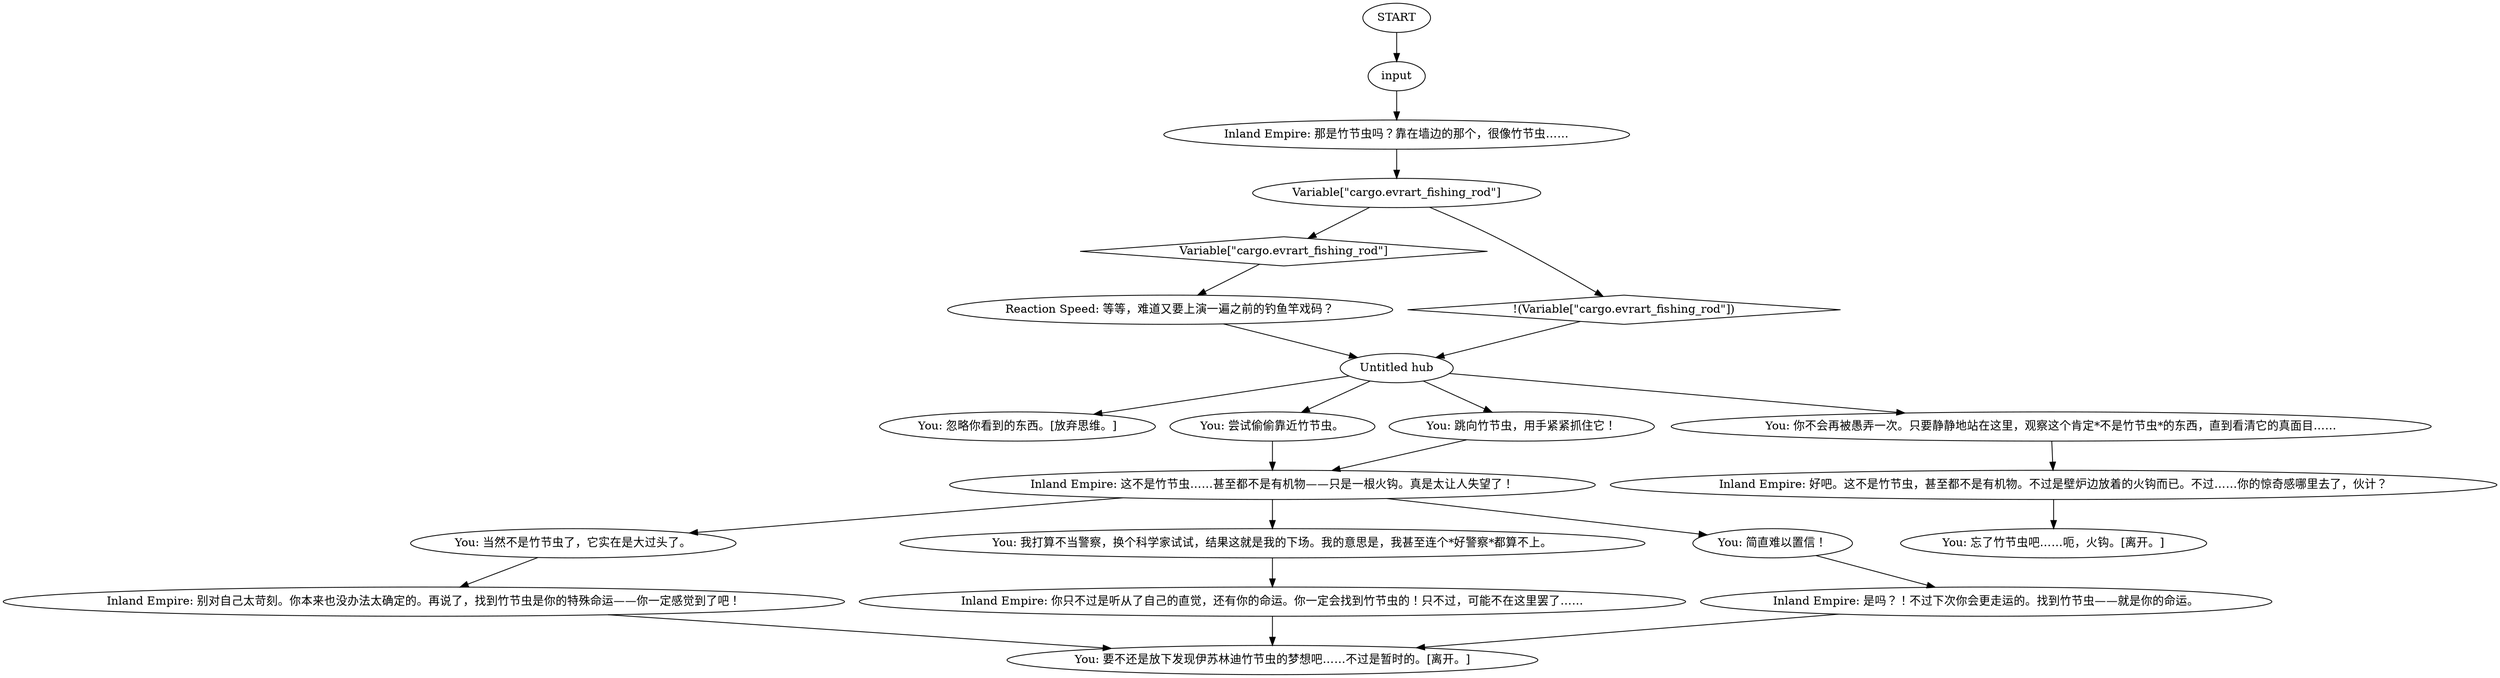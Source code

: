 # NETHOUSE ORB / fireplace phasmid
# You think the fire iron is a phasmid.
# ==================================================
digraph G {
	  0 [label="START"];
	  1 [label="input"];
	  2 [label="You: 忘了竹节虫吧……呃，火钩。[离开。]"];
	  3 [label="Variable[\"cargo.evrart_fishing_rod\"]"];
	  4 [label="Variable[\"cargo.evrart_fishing_rod\"]", shape=diamond];
	  5 [label="!(Variable[\"cargo.evrart_fishing_rod\"])", shape=diamond];
	  6 [label="You: 当然不是竹节虫了，它实在是大过头了。"];
	  7 [label="Inland Empire: 好吧。这不是竹节虫，甚至都不是有机物。不过是壁炉边放着的火钩而已。不过……你的惊奇感哪里去了，伙计？"];
	  8 [label="You: 忽略你看到的东西。[放弃思维。]"];
	  10 [label="You: 我打算不当警察，换个科学家试试，结果这就是我的下场。我的意思是，我甚至连个*好警察*都算不上。"];
	  11 [label="Inland Empire: 别对自己太苛刻。你本来也没办法太确定的。再说了，找到竹节虫是你的特殊命运——你一定感觉到了吧！"];
	  12 [label="You: 要不还是放下发现伊苏林迪竹节虫的梦想吧……不过是暂时的。[离开。]"];
	  13 [label="You: 尝试偷偷靠近竹节虫。"];
	  14 [label="Untitled hub"];
	  15 [label="You: 你不会再被愚弄一次。只要静静地站在这里，观察这个肯定*不是竹节虫*的东西，直到看清它的真面目……"];
	  16 [label="Reaction Speed: 等等，难道又要上演一遍之前的钓鱼竿戏码？"];
	  17 [label="You: 跳向竹节虫，用手紧紧抓住它！"];
	  18 [label="Inland Empire: 是吗？！不过下次你会更走运的。找到竹节虫——就是你的命运。"];
	  19 [label="Inland Empire: 那是竹节虫吗？靠在墙边的那个，很像竹节虫……"];
	  20 [label="You: 简直难以置信！"];
	  21 [label="Inland Empire: 这不是竹节虫……甚至都不是有机物——只是一根火钩。真是太让人失望了！"];
	  22 [label="Inland Empire: 你只不过是听从了自己的直觉，还有你的命运。你一定会找到竹节虫的！只不过，可能不在这里罢了……"];
	  0 -> 1
	  1 -> 19
	  3 -> 4
	  3 -> 5
	  4 -> 16
	  5 -> 14
	  6 -> 11
	  7 -> 2
	  10 -> 22
	  11 -> 12
	  13 -> 21
	  14 -> 8
	  14 -> 17
	  14 -> 13
	  14 -> 15
	  15 -> 7
	  16 -> 14
	  17 -> 21
	  18 -> 12
	  19 -> 3
	  20 -> 18
	  21 -> 10
	  21 -> 20
	  21 -> 6
	  22 -> 12
}

